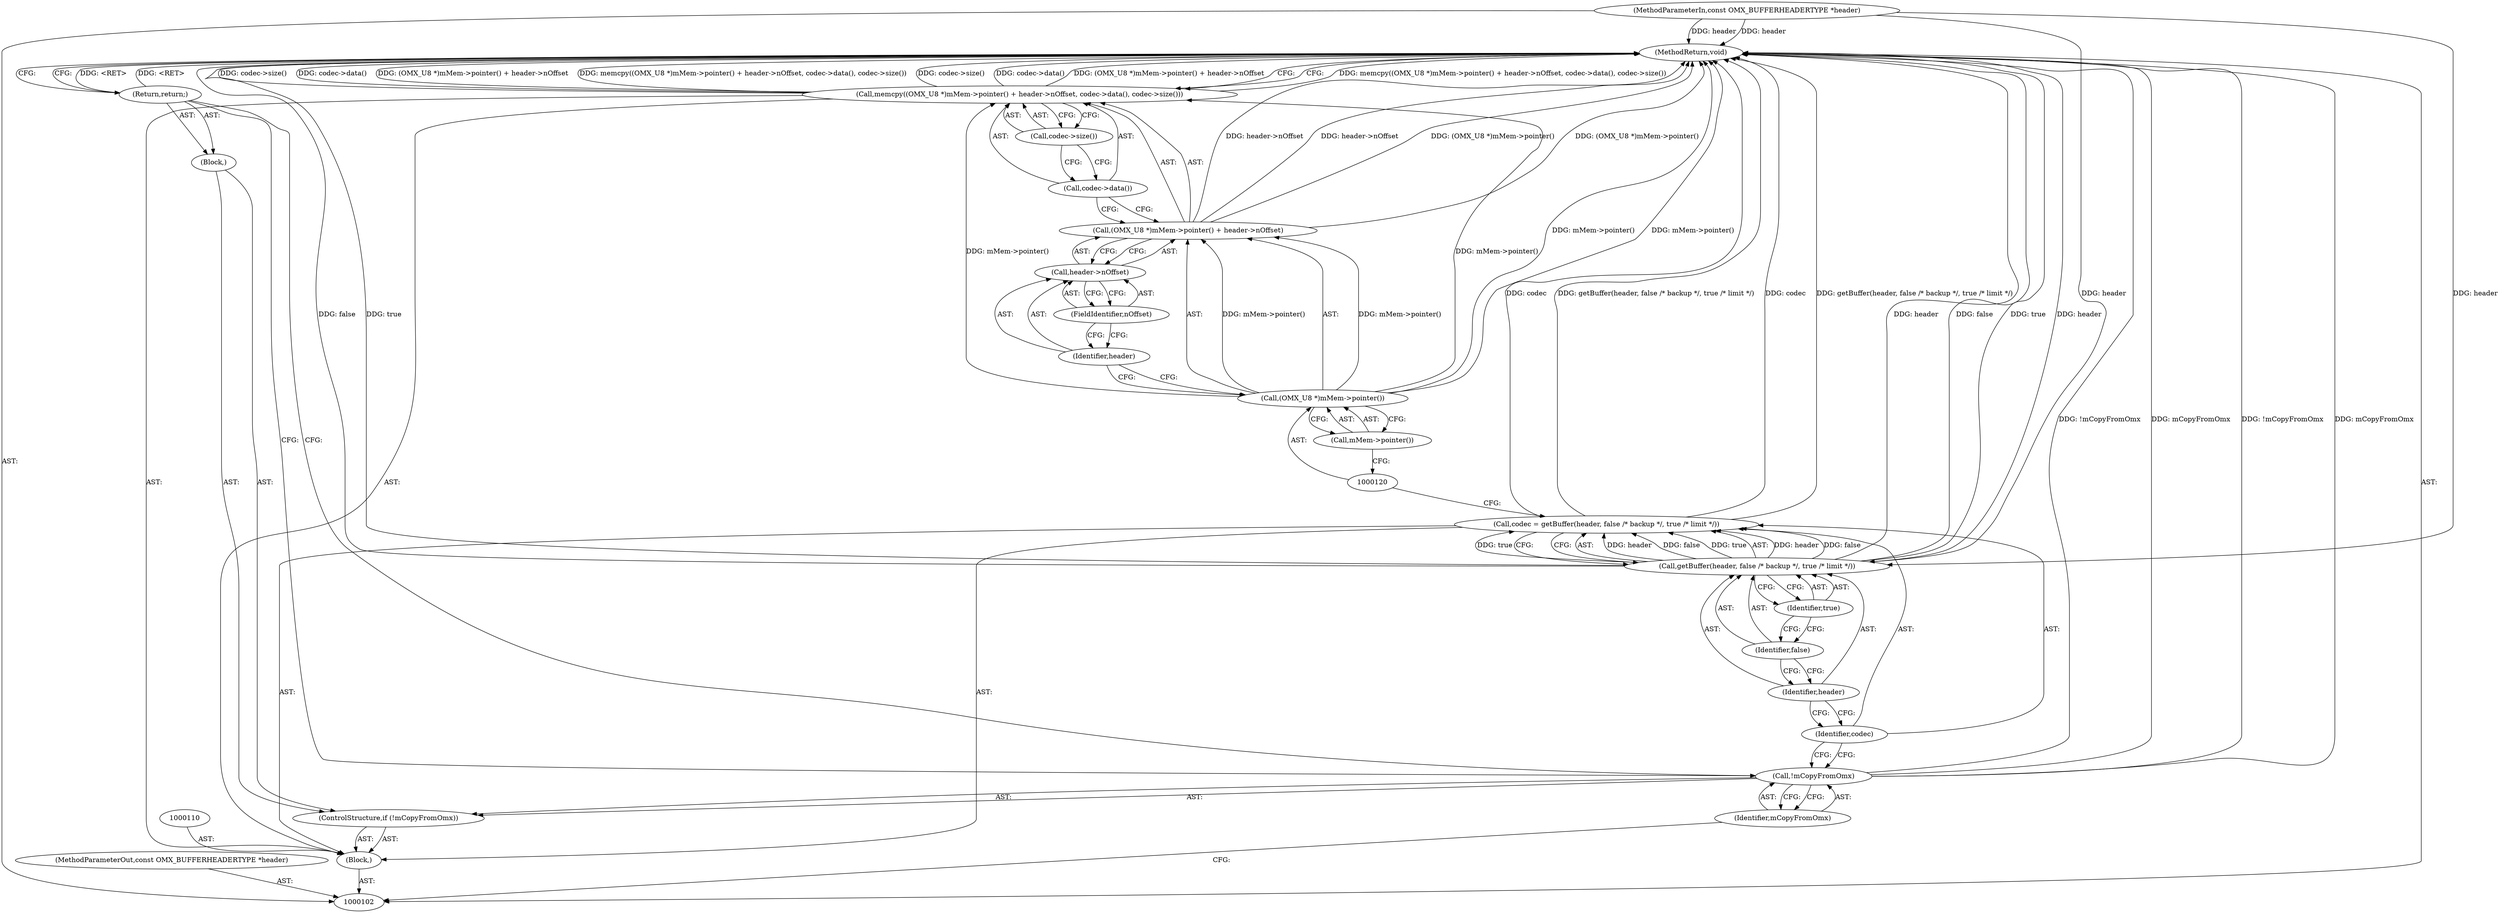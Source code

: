 digraph "0_Android_0f177948ae2640bfe4d70f8e4248e106406b3b0a_2" {
"1000103" [label="(MethodParameterIn,const OMX_BUFFERHEADERTYPE *header)"];
"1000178" [label="(MethodParameterOut,const OMX_BUFFERHEADERTYPE *header)"];
"1000127" [label="(MethodReturn,void)"];
"1000104" [label="(Block,)"];
"1000106" [label="(Call,!mCopyFromOmx)"];
"1000107" [label="(Identifier,mCopyFromOmx)"];
"1000108" [label="(Block,)"];
"1000105" [label="(ControlStructure,if (!mCopyFromOmx))"];
"1000109" [label="(Return,return;)"];
"1000111" [label="(Call,codec = getBuffer(header, false /* backup */, true /* limit */))"];
"1000112" [label="(Identifier,codec)"];
"1000113" [label="(Call,getBuffer(header, false /* backup */, true /* limit */))"];
"1000114" [label="(Identifier,header)"];
"1000115" [label="(Identifier,false)"];
"1000116" [label="(Identifier,true)"];
"1000118" [label="(Call,(OMX_U8 *)mMem->pointer() + header->nOffset)"];
"1000119" [label="(Call,(OMX_U8 *)mMem->pointer())"];
"1000121" [label="(Call,mMem->pointer())"];
"1000122" [label="(Call,header->nOffset)"];
"1000123" [label="(Identifier,header)"];
"1000124" [label="(FieldIdentifier,nOffset)"];
"1000125" [label="(Call,codec->data())"];
"1000126" [label="(Call,codec->size())"];
"1000117" [label="(Call,memcpy((OMX_U8 *)mMem->pointer() + header->nOffset, codec->data(), codec->size()))"];
"1000103" -> "1000102"  [label="AST: "];
"1000103" -> "1000127"  [label="DDG: header"];
"1000103" -> "1000113"  [label="DDG: header"];
"1000178" -> "1000102"  [label="AST: "];
"1000127" -> "1000102"  [label="AST: "];
"1000127" -> "1000109"  [label="CFG: "];
"1000127" -> "1000117"  [label="CFG: "];
"1000117" -> "1000127"  [label="DDG: memcpy((OMX_U8 *)mMem->pointer() + header->nOffset, codec->data(), codec->size())"];
"1000117" -> "1000127"  [label="DDG: codec->size()"];
"1000117" -> "1000127"  [label="DDG: codec->data()"];
"1000117" -> "1000127"  [label="DDG: (OMX_U8 *)mMem->pointer() + header->nOffset"];
"1000106" -> "1000127"  [label="DDG: mCopyFromOmx"];
"1000106" -> "1000127"  [label="DDG: !mCopyFromOmx"];
"1000113" -> "1000127"  [label="DDG: header"];
"1000113" -> "1000127"  [label="DDG: false"];
"1000113" -> "1000127"  [label="DDG: true"];
"1000103" -> "1000127"  [label="DDG: header"];
"1000111" -> "1000127"  [label="DDG: codec"];
"1000111" -> "1000127"  [label="DDG: getBuffer(header, false /* backup */, true /* limit */)"];
"1000118" -> "1000127"  [label="DDG: header->nOffset"];
"1000118" -> "1000127"  [label="DDG: (OMX_U8 *)mMem->pointer()"];
"1000119" -> "1000127"  [label="DDG: mMem->pointer()"];
"1000109" -> "1000127"  [label="DDG: <RET>"];
"1000104" -> "1000102"  [label="AST: "];
"1000105" -> "1000104"  [label="AST: "];
"1000110" -> "1000104"  [label="AST: "];
"1000111" -> "1000104"  [label="AST: "];
"1000117" -> "1000104"  [label="AST: "];
"1000106" -> "1000105"  [label="AST: "];
"1000106" -> "1000107"  [label="CFG: "];
"1000107" -> "1000106"  [label="AST: "];
"1000109" -> "1000106"  [label="CFG: "];
"1000112" -> "1000106"  [label="CFG: "];
"1000106" -> "1000127"  [label="DDG: mCopyFromOmx"];
"1000106" -> "1000127"  [label="DDG: !mCopyFromOmx"];
"1000107" -> "1000106"  [label="AST: "];
"1000107" -> "1000102"  [label="CFG: "];
"1000106" -> "1000107"  [label="CFG: "];
"1000108" -> "1000105"  [label="AST: "];
"1000109" -> "1000108"  [label="AST: "];
"1000105" -> "1000104"  [label="AST: "];
"1000106" -> "1000105"  [label="AST: "];
"1000108" -> "1000105"  [label="AST: "];
"1000109" -> "1000108"  [label="AST: "];
"1000109" -> "1000106"  [label="CFG: "];
"1000127" -> "1000109"  [label="CFG: "];
"1000109" -> "1000127"  [label="DDG: <RET>"];
"1000111" -> "1000104"  [label="AST: "];
"1000111" -> "1000113"  [label="CFG: "];
"1000112" -> "1000111"  [label="AST: "];
"1000113" -> "1000111"  [label="AST: "];
"1000120" -> "1000111"  [label="CFG: "];
"1000111" -> "1000127"  [label="DDG: codec"];
"1000111" -> "1000127"  [label="DDG: getBuffer(header, false /* backup */, true /* limit */)"];
"1000113" -> "1000111"  [label="DDG: header"];
"1000113" -> "1000111"  [label="DDG: false"];
"1000113" -> "1000111"  [label="DDG: true"];
"1000112" -> "1000111"  [label="AST: "];
"1000112" -> "1000106"  [label="CFG: "];
"1000114" -> "1000112"  [label="CFG: "];
"1000113" -> "1000111"  [label="AST: "];
"1000113" -> "1000116"  [label="CFG: "];
"1000114" -> "1000113"  [label="AST: "];
"1000115" -> "1000113"  [label="AST: "];
"1000116" -> "1000113"  [label="AST: "];
"1000111" -> "1000113"  [label="CFG: "];
"1000113" -> "1000127"  [label="DDG: header"];
"1000113" -> "1000127"  [label="DDG: false"];
"1000113" -> "1000127"  [label="DDG: true"];
"1000113" -> "1000111"  [label="DDG: header"];
"1000113" -> "1000111"  [label="DDG: false"];
"1000113" -> "1000111"  [label="DDG: true"];
"1000103" -> "1000113"  [label="DDG: header"];
"1000114" -> "1000113"  [label="AST: "];
"1000114" -> "1000112"  [label="CFG: "];
"1000115" -> "1000114"  [label="CFG: "];
"1000115" -> "1000113"  [label="AST: "];
"1000115" -> "1000114"  [label="CFG: "];
"1000116" -> "1000115"  [label="CFG: "];
"1000116" -> "1000113"  [label="AST: "];
"1000116" -> "1000115"  [label="CFG: "];
"1000113" -> "1000116"  [label="CFG: "];
"1000118" -> "1000117"  [label="AST: "];
"1000118" -> "1000122"  [label="CFG: "];
"1000119" -> "1000118"  [label="AST: "];
"1000122" -> "1000118"  [label="AST: "];
"1000125" -> "1000118"  [label="CFG: "];
"1000118" -> "1000127"  [label="DDG: header->nOffset"];
"1000118" -> "1000127"  [label="DDG: (OMX_U8 *)mMem->pointer()"];
"1000119" -> "1000118"  [label="DDG: mMem->pointer()"];
"1000119" -> "1000118"  [label="AST: "];
"1000119" -> "1000121"  [label="CFG: "];
"1000120" -> "1000119"  [label="AST: "];
"1000121" -> "1000119"  [label="AST: "];
"1000123" -> "1000119"  [label="CFG: "];
"1000119" -> "1000127"  [label="DDG: mMem->pointer()"];
"1000119" -> "1000117"  [label="DDG: mMem->pointer()"];
"1000119" -> "1000118"  [label="DDG: mMem->pointer()"];
"1000121" -> "1000119"  [label="AST: "];
"1000121" -> "1000120"  [label="CFG: "];
"1000119" -> "1000121"  [label="CFG: "];
"1000122" -> "1000118"  [label="AST: "];
"1000122" -> "1000124"  [label="CFG: "];
"1000123" -> "1000122"  [label="AST: "];
"1000124" -> "1000122"  [label="AST: "];
"1000118" -> "1000122"  [label="CFG: "];
"1000123" -> "1000122"  [label="AST: "];
"1000123" -> "1000119"  [label="CFG: "];
"1000124" -> "1000123"  [label="CFG: "];
"1000124" -> "1000122"  [label="AST: "];
"1000124" -> "1000123"  [label="CFG: "];
"1000122" -> "1000124"  [label="CFG: "];
"1000125" -> "1000117"  [label="AST: "];
"1000125" -> "1000118"  [label="CFG: "];
"1000126" -> "1000125"  [label="CFG: "];
"1000126" -> "1000117"  [label="AST: "];
"1000126" -> "1000125"  [label="CFG: "];
"1000117" -> "1000126"  [label="CFG: "];
"1000117" -> "1000104"  [label="AST: "];
"1000117" -> "1000126"  [label="CFG: "];
"1000118" -> "1000117"  [label="AST: "];
"1000125" -> "1000117"  [label="AST: "];
"1000126" -> "1000117"  [label="AST: "];
"1000127" -> "1000117"  [label="CFG: "];
"1000117" -> "1000127"  [label="DDG: memcpy((OMX_U8 *)mMem->pointer() + header->nOffset, codec->data(), codec->size())"];
"1000117" -> "1000127"  [label="DDG: codec->size()"];
"1000117" -> "1000127"  [label="DDG: codec->data()"];
"1000117" -> "1000127"  [label="DDG: (OMX_U8 *)mMem->pointer() + header->nOffset"];
"1000119" -> "1000117"  [label="DDG: mMem->pointer()"];
}
